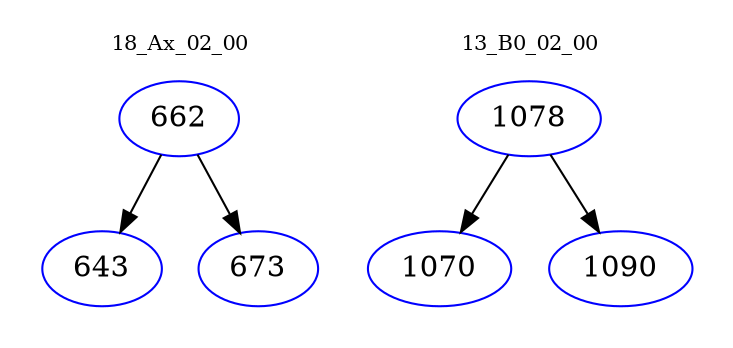 digraph{
subgraph cluster_0 {
color = white
label = "18_Ax_02_00";
fontsize=10;
T0_662 [label="662", color="blue"]
T0_662 -> T0_643 [color="black"]
T0_643 [label="643", color="blue"]
T0_662 -> T0_673 [color="black"]
T0_673 [label="673", color="blue"]
}
subgraph cluster_1 {
color = white
label = "13_B0_02_00";
fontsize=10;
T1_1078 [label="1078", color="blue"]
T1_1078 -> T1_1070 [color="black"]
T1_1070 [label="1070", color="blue"]
T1_1078 -> T1_1090 [color="black"]
T1_1090 [label="1090", color="blue"]
}
}
